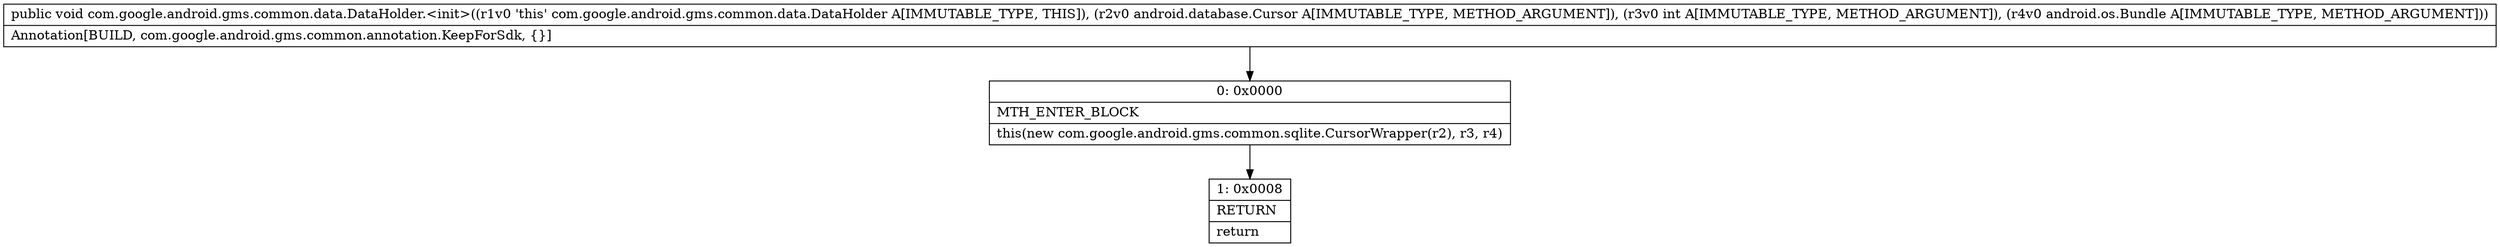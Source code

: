 digraph "CFG forcom.google.android.gms.common.data.DataHolder.\<init\>(Landroid\/database\/Cursor;ILandroid\/os\/Bundle;)V" {
Node_0 [shape=record,label="{0\:\ 0x0000|MTH_ENTER_BLOCK\l|this(new com.google.android.gms.common.sqlite.CursorWrapper(r2), r3, r4)\l}"];
Node_1 [shape=record,label="{1\:\ 0x0008|RETURN\l|return\l}"];
MethodNode[shape=record,label="{public void com.google.android.gms.common.data.DataHolder.\<init\>((r1v0 'this' com.google.android.gms.common.data.DataHolder A[IMMUTABLE_TYPE, THIS]), (r2v0 android.database.Cursor A[IMMUTABLE_TYPE, METHOD_ARGUMENT]), (r3v0 int A[IMMUTABLE_TYPE, METHOD_ARGUMENT]), (r4v0 android.os.Bundle A[IMMUTABLE_TYPE, METHOD_ARGUMENT]))  | Annotation[BUILD, com.google.android.gms.common.annotation.KeepForSdk, \{\}]\l}"];
MethodNode -> Node_0;
Node_0 -> Node_1;
}

